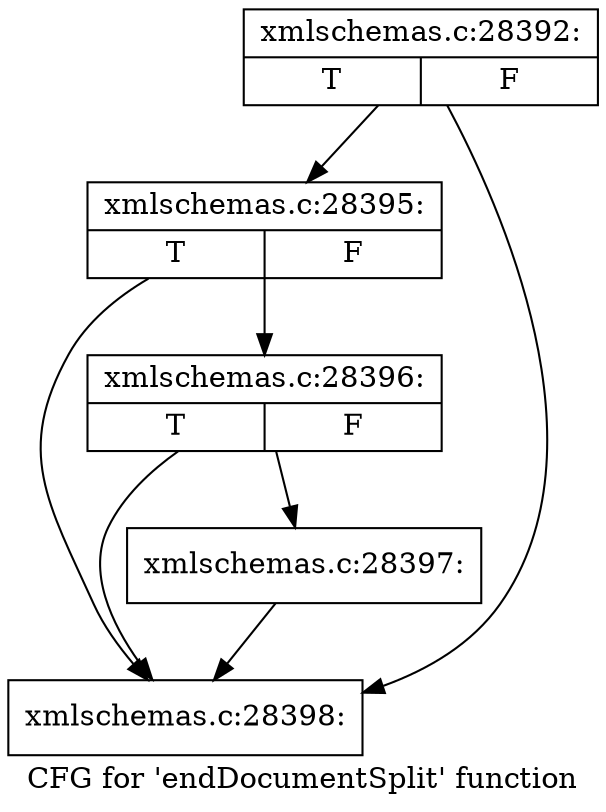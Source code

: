 digraph "CFG for 'endDocumentSplit' function" {
	label="CFG for 'endDocumentSplit' function";

	Node0x56c7e80 [shape=record,label="{xmlschemas.c:28392:|{<s0>T|<s1>F}}"];
	Node0x56c7e80 -> Node0x56c9770;
	Node0x56c7e80 -> Node0x56c8350;
	Node0x56c9770 [shape=record,label="{xmlschemas.c:28395:|{<s0>T|<s1>F}}"];
	Node0x56c9770 -> Node0x56c83a0;
	Node0x56c9770 -> Node0x56c8350;
	Node0x56c83a0 [shape=record,label="{xmlschemas.c:28396:|{<s0>T|<s1>F}}"];
	Node0x56c83a0 -> Node0x56c8300;
	Node0x56c83a0 -> Node0x56c8350;
	Node0x56c8300 [shape=record,label="{xmlschemas.c:28397:}"];
	Node0x56c8300 -> Node0x56c8350;
	Node0x56c8350 [shape=record,label="{xmlschemas.c:28398:}"];
}

